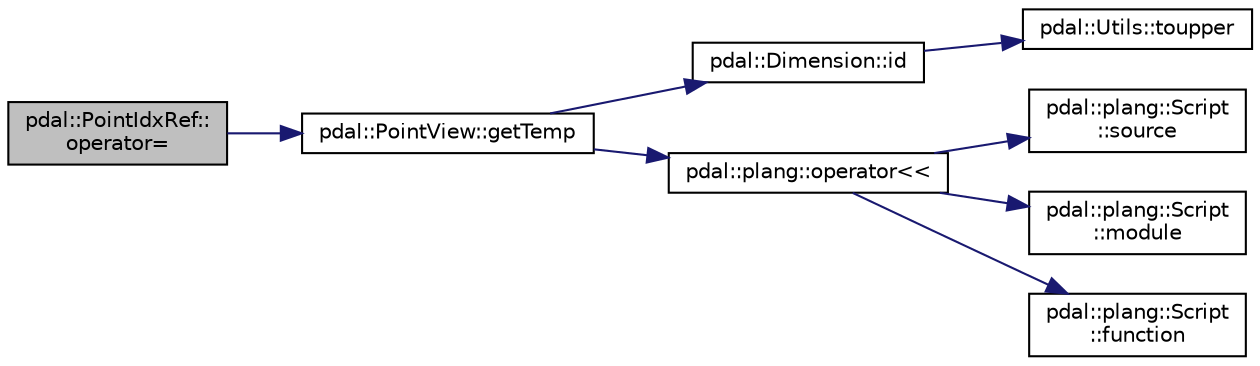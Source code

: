 digraph "pdal::PointIdxRef::operator="
{
  edge [fontname="Helvetica",fontsize="10",labelfontname="Helvetica",labelfontsize="10"];
  node [fontname="Helvetica",fontsize="10",shape=record];
  rankdir="LR";
  Node1 [label="pdal::PointIdxRef::\loperator=",height=0.2,width=0.4,color="black", fillcolor="grey75", style="filled", fontcolor="black"];
  Node1 -> Node2 [color="midnightblue",fontsize="10",style="solid",fontname="Helvetica"];
  Node2 [label="pdal::PointView::getTemp",height=0.2,width=0.4,color="black", fillcolor="white", style="filled",URL="$classpdal_1_1PointView.html#a7b0ba6f2ed89d514a1128196efc6bb40"];
  Node2 -> Node3 [color="midnightblue",fontsize="10",style="solid",fontname="Helvetica"];
  Node3 [label="pdal::Dimension::id",height=0.2,width=0.4,color="black", fillcolor="white", style="filled",URL="$namespacepdal_1_1Dimension.html#a10b4c693e3bdbdf1a0eec8f4b008a291"];
  Node3 -> Node4 [color="midnightblue",fontsize="10",style="solid",fontname="Helvetica"];
  Node4 [label="pdal::Utils::toupper",height=0.2,width=0.4,color="black", fillcolor="white", style="filled",URL="$namespacepdal_1_1Utils.html#a28e3e2faff94b20f9908e77bc54ed983"];
  Node2 -> Node5 [color="midnightblue",fontsize="10",style="solid",fontname="Helvetica"];
  Node5 [label="pdal::plang::operator\<\<",height=0.2,width=0.4,color="black", fillcolor="white", style="filled",URL="$namespacepdal_1_1plang.html#a43ee0b50a363574b5c331213d7f57152"];
  Node5 -> Node6 [color="midnightblue",fontsize="10",style="solid",fontname="Helvetica"];
  Node6 [label="pdal::plang::Script\l::source",height=0.2,width=0.4,color="black", fillcolor="white", style="filled",URL="$classpdal_1_1plang_1_1Script.html#a69609ef74093625b4a6721c7249857f9"];
  Node5 -> Node7 [color="midnightblue",fontsize="10",style="solid",fontname="Helvetica"];
  Node7 [label="pdal::plang::Script\l::module",height=0.2,width=0.4,color="black", fillcolor="white", style="filled",URL="$classpdal_1_1plang_1_1Script.html#a900cb0cc7322c019ad4b469942d81d4e"];
  Node5 -> Node8 [color="midnightblue",fontsize="10",style="solid",fontname="Helvetica"];
  Node8 [label="pdal::plang::Script\l::function",height=0.2,width=0.4,color="black", fillcolor="white", style="filled",URL="$classpdal_1_1plang_1_1Script.html#a82256718a3b0540097d2835cbb560f49"];
}
